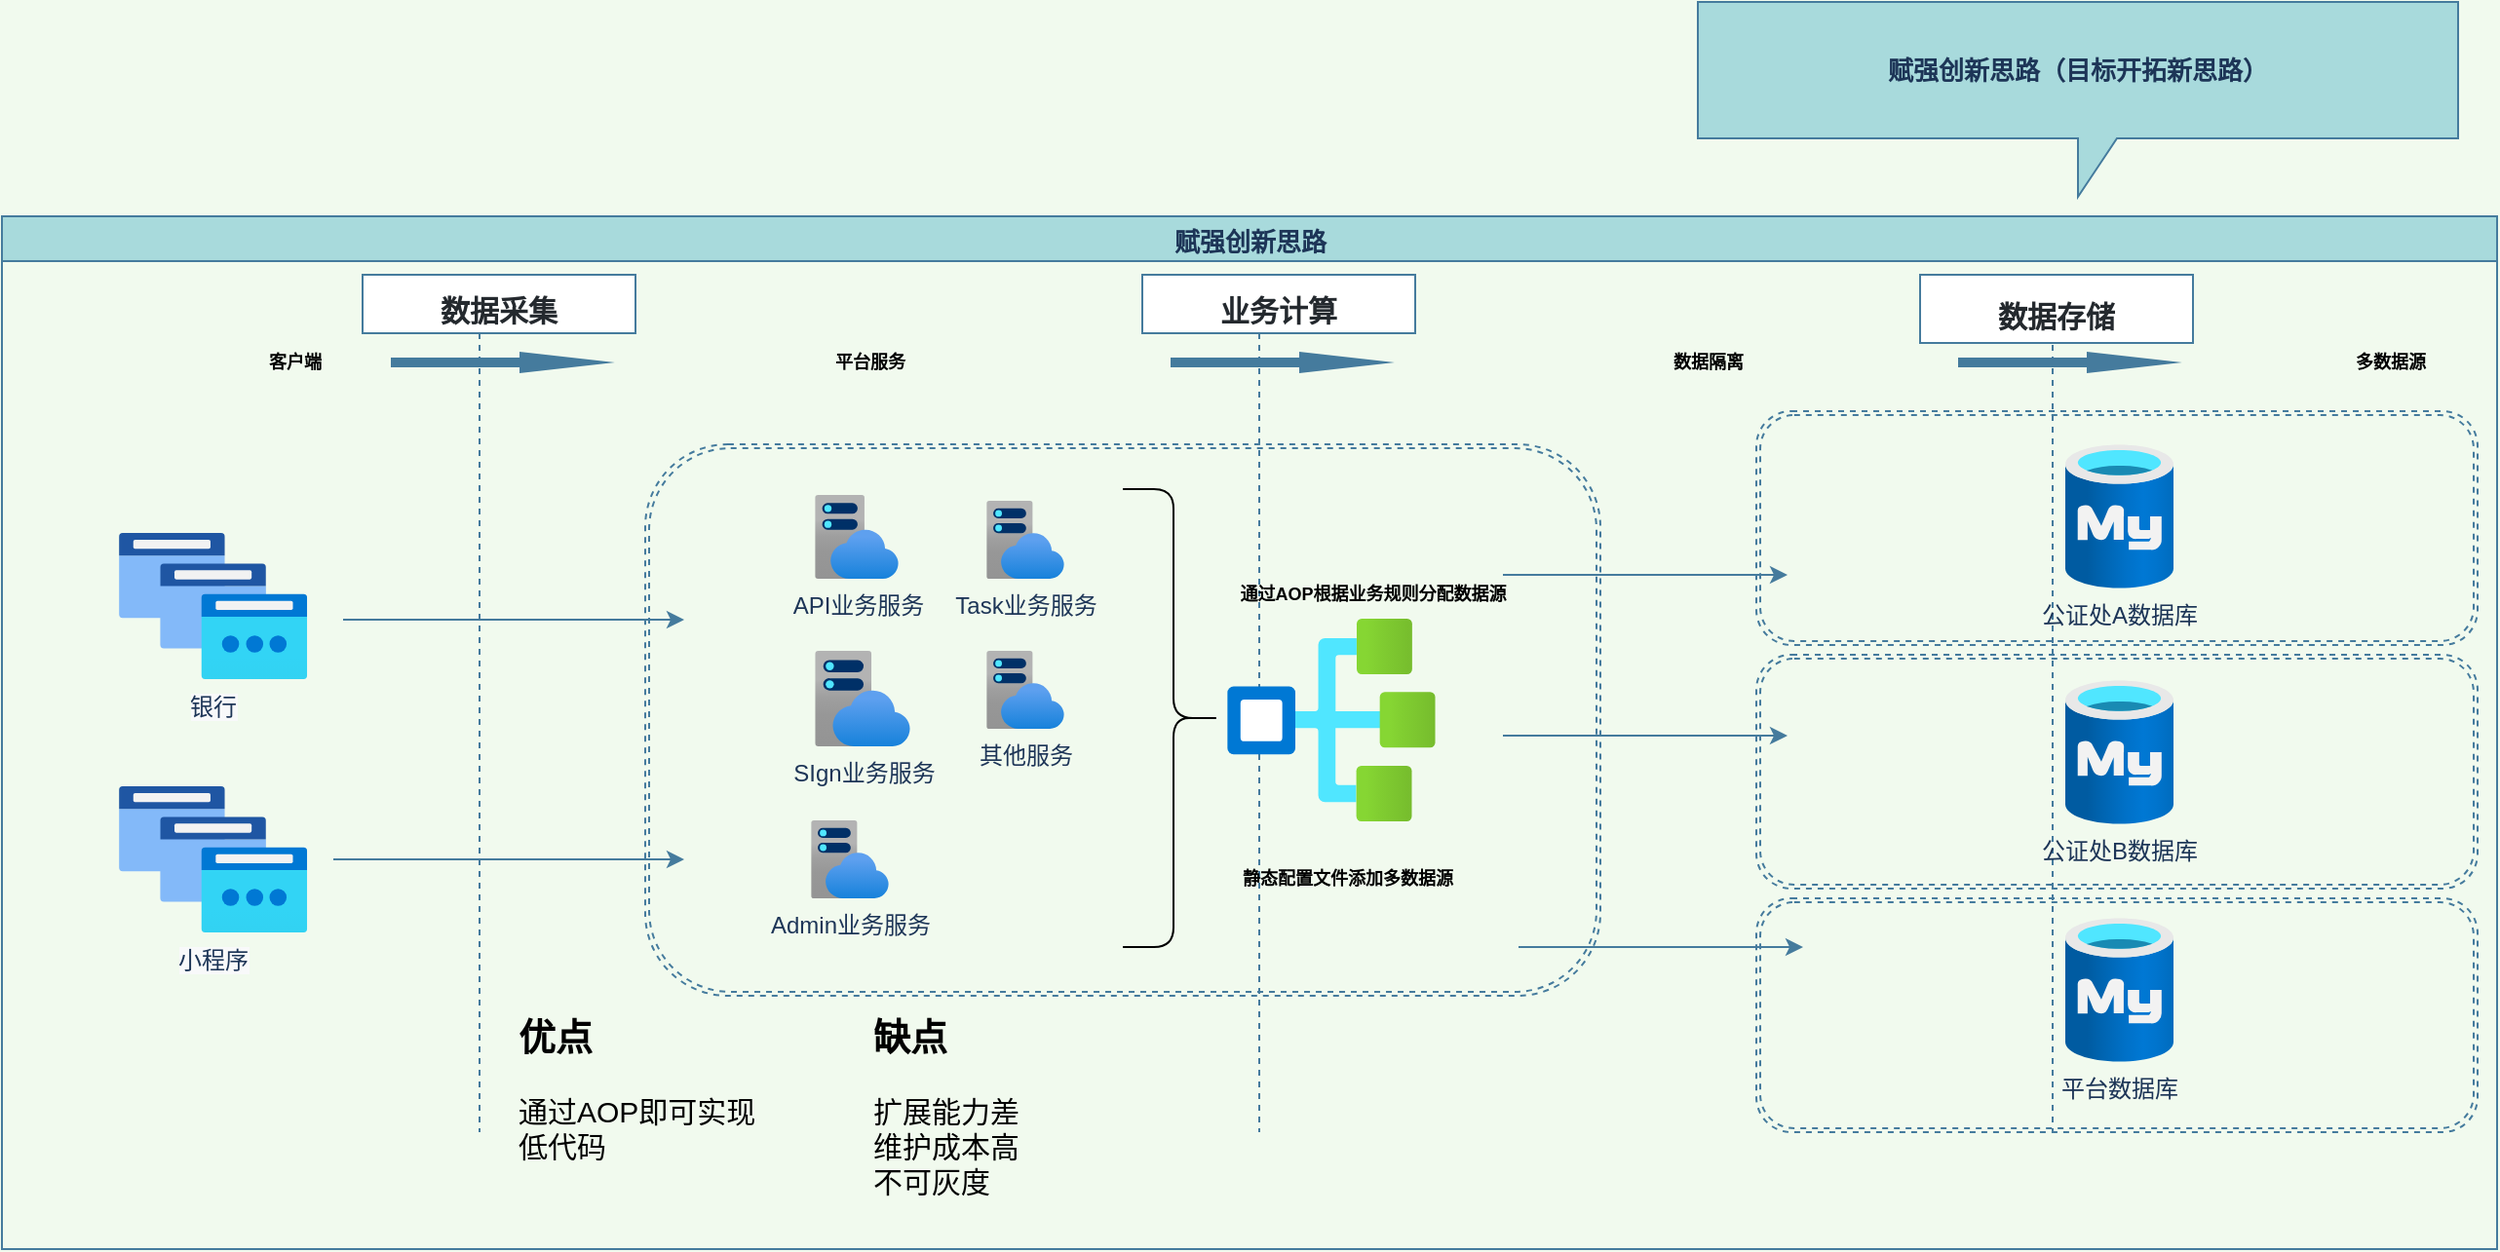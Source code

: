 <mxfile version="17.4.5" type="github">
  <diagram id="TbiD-q-UGumEZRIeGAm7" name="Page-1">
    <mxGraphModel dx="1422" dy="762" grid="1" gridSize="10" guides="1" tooltips="1" connect="1" arrows="1" fold="1" page="1" pageScale="1" pageWidth="1600" pageHeight="900" background="#F1FAEE" math="0" shadow="0">
      <root>
        <mxCell id="0" />
        <mxCell id="1" parent="0" />
        <mxCell id="BwnNk-bN0UJ1PFzcUmui-1" value="&lt;div&gt;&lt;span style=&quot;font-family: &amp;#34;larkhacksafarifont&amp;#34; , &amp;#34;larkemojifont&amp;#34; , &amp;#34;larkchinesequote&amp;#34; , , &amp;#34;blinkmacsystemfont&amp;#34; , &amp;#34;helvetica neue&amp;#34; , &amp;#34;arial&amp;#34; , &amp;#34;segoe ui&amp;#34; , &amp;#34;pingfang sc&amp;#34; , &amp;#34;microsoft yahei&amp;#34; , &amp;#34;hiragino sans gb&amp;#34; , sans-serif , &amp;#34;apple color emoji&amp;#34; , &amp;#34;segoe ui emoji&amp;#34; , &amp;#34;segoe ui symbol&amp;#34; , &amp;#34;noto color emoji&amp;#34;&quot;&gt;&lt;span style=&quot;font-size: 13px&quot;&gt;赋强创新思路&lt;/span&gt;&lt;/span&gt;&lt;/div&gt;" style="swimlane;labelBackgroundColor=none;labelBorderColor=none;fontSize=16;fillColor=#A8DADC;html=1;strokeColor=#457B9D;fontColor=#1D3557;" vertex="1" parent="1">
          <mxGeometry x="30" y="150" width="1280" height="530" as="geometry">
            <mxRectangle x="30" y="150" width="160" height="23" as="alternateBounds" />
          </mxGeometry>
        </mxCell>
        <mxCell id="BwnNk-bN0UJ1PFzcUmui-2" value="" style="shape=ext;double=1;rounded=1;whiteSpace=wrap;html=1;dashed=1;labelBackgroundColor=none;sketch=0;fontSize=14;fontColor=#000000;strokeColor=#457B9D;fillColor=none;" vertex="1" parent="BwnNk-bN0UJ1PFzcUmui-1">
          <mxGeometry x="900" y="350" width="370" height="120" as="geometry" />
        </mxCell>
        <mxCell id="BwnNk-bN0UJ1PFzcUmui-3" value="" style="shape=ext;double=1;rounded=1;whiteSpace=wrap;html=1;dashed=1;labelBackgroundColor=none;sketch=0;fontSize=14;fontColor=#000000;strokeColor=#457B9D;fillColor=none;labelPosition=center;verticalLabelPosition=top;align=center;verticalAlign=bottom;" vertex="1" parent="BwnNk-bN0UJ1PFzcUmui-1">
          <mxGeometry x="330" y="117" width="490" height="283" as="geometry" />
        </mxCell>
        <mxCell id="BwnNk-bN0UJ1PFzcUmui-4" value="" style="shape=ext;double=1;rounded=1;whiteSpace=wrap;html=1;dashed=1;labelBackgroundColor=none;sketch=0;fontSize=14;fontColor=#000000;strokeColor=#457B9D;fillColor=none;" vertex="1" parent="BwnNk-bN0UJ1PFzcUmui-1">
          <mxGeometry x="900" y="100" width="370" height="120" as="geometry" />
        </mxCell>
        <mxCell id="BwnNk-bN0UJ1PFzcUmui-5" value="" style="shape=ext;double=1;rounded=1;whiteSpace=wrap;html=1;dashed=1;labelBackgroundColor=none;sketch=0;fontSize=14;fontColor=#000000;strokeColor=#457B9D;fillColor=none;" vertex="1" parent="BwnNk-bN0UJ1PFzcUmui-1">
          <mxGeometry x="900" y="225" width="370" height="120" as="geometry" />
        </mxCell>
        <mxCell id="BwnNk-bN0UJ1PFzcUmui-6" value="" style="line;strokeWidth=1;direction=south;html=1;strokeColor=#457B9D;dashed=1;labelBackgroundColor=#F1FAEE;fillColor=#A8DADC;fontColor=#1D3557;" vertex="1" parent="BwnNk-bN0UJ1PFzcUmui-1">
          <mxGeometry x="240" y="60" width="10" height="410" as="geometry" />
        </mxCell>
        <mxCell id="BwnNk-bN0UJ1PFzcUmui-7" value="" style="line;strokeWidth=1;direction=south;html=1;strokeColor=#457B9D;dashed=1;labelBackgroundColor=#F1FAEE;fillColor=#A8DADC;fontColor=#1D3557;" vertex="1" parent="BwnNk-bN0UJ1PFzcUmui-1">
          <mxGeometry x="1047" y="60" width="10" height="410" as="geometry" />
        </mxCell>
        <mxCell id="BwnNk-bN0UJ1PFzcUmui-8" value="" style="line;strokeWidth=1;direction=south;html=1;strokeColor=#457B9D;dashed=1;labelBackgroundColor=#F1FAEE;fillColor=#A8DADC;fontColor=#1D3557;" vertex="1" parent="BwnNk-bN0UJ1PFzcUmui-1">
          <mxGeometry x="640" y="60" width="10" height="410" as="geometry" />
        </mxCell>
        <mxCell id="BwnNk-bN0UJ1PFzcUmui-9" value="公证处A数据库" style="aspect=fixed;html=1;points=[];align=center;image;fontSize=12;image=img/lib/azure2/databases/Azure_Database_MySQL_Server.svg;labelBackgroundColor=none;fillColor=#A8DADC;strokeColor=#457B9D;fontColor=#1D3557;" vertex="1" parent="BwnNk-bN0UJ1PFzcUmui-1">
          <mxGeometry x="1058.5" y="117" width="55.5" height="74" as="geometry" />
        </mxCell>
        <mxCell id="BwnNk-bN0UJ1PFzcUmui-10" value="公证处B数据库" style="aspect=fixed;html=1;points=[];align=center;image;fontSize=12;image=img/lib/azure2/databases/Azure_Database_MySQL_Server.svg;labelBackgroundColor=none;fillColor=#A8DADC;strokeColor=#457B9D;fontColor=#1D3557;" vertex="1" parent="BwnNk-bN0UJ1PFzcUmui-1">
          <mxGeometry x="1058.5" y="238" width="55.5" height="74" as="geometry" />
        </mxCell>
        <mxCell id="BwnNk-bN0UJ1PFzcUmui-11" value="&lt;span&gt;平台数据库&lt;/span&gt;" style="aspect=fixed;html=1;points=[];align=center;image;fontSize=12;image=img/lib/azure2/databases/Azure_Database_MySQL_Server.svg;labelBackgroundColor=none;fillColor=#A8DADC;strokeColor=#457B9D;fontColor=#1D3557;" vertex="1" parent="BwnNk-bN0UJ1PFzcUmui-1">
          <mxGeometry x="1058.5" y="360" width="55.5" height="74" as="geometry" />
        </mxCell>
        <mxCell id="BwnNk-bN0UJ1PFzcUmui-12" value="" style="shape=singleArrow;whiteSpace=wrap;html=1;arrowWidth=0.4;arrowSize=0.4;rounded=0;sketch=0;fontColor=#1D3557;strokeColor=#457B9D;fillColor=#457B9D;" vertex="1" parent="BwnNk-bN0UJ1PFzcUmui-1">
          <mxGeometry x="200" y="70" width="110" height="10" as="geometry" />
        </mxCell>
        <mxCell id="BwnNk-bN0UJ1PFzcUmui-13" value="&lt;span style=&quot;font-size: 9px&quot;&gt;客户端&lt;/span&gt;" style="text;html=1;align=center;verticalAlign=middle;resizable=0;points=[];autosize=1;strokeColor=none;fillColor=none;fontColor=#000000;fontStyle=1;fontSize=9;" vertex="1" parent="BwnNk-bN0UJ1PFzcUmui-1">
          <mxGeometry x="125" y="65" width="50" height="20" as="geometry" />
        </mxCell>
        <mxCell id="BwnNk-bN0UJ1PFzcUmui-14" value="&lt;h3 style=&quot;padding: 0px ; margin: 24px 0px 16px ; box-sizing: border-box ; font-size: 1.25em ; line-height: 1.25 ; color: rgb(36 , 41 , 46) ; font-family: , &amp;#34;blinkmacsystemfont&amp;#34; , &amp;#34;segoe ui&amp;#34; , &amp;#34;helvetica&amp;#34; , &amp;#34;arial&amp;#34; , sans-serif , &amp;#34;apple color emoji&amp;#34; , &amp;#34;segoe ui emoji&amp;#34; , &amp;#34;segoe ui symbol&amp;#34;&quot;&gt;数据采集&lt;/h3&gt;" style="whiteSpace=wrap;html=1;rounded=0;sketch=0;fontColor=#1D3557;strokeColor=#457B9D;fillColor=#FFFFFF;labelBackgroundColor=none;" vertex="1" parent="BwnNk-bN0UJ1PFzcUmui-1">
          <mxGeometry x="185" y="30" width="140" height="30" as="geometry" />
        </mxCell>
        <mxCell id="BwnNk-bN0UJ1PFzcUmui-15" value="" style="shape=singleArrow;whiteSpace=wrap;html=1;arrowWidth=0.4;arrowSize=0.4;rounded=0;sketch=0;fontColor=#1D3557;strokeColor=#457B9D;fillColor=#457B9D;" vertex="1" parent="BwnNk-bN0UJ1PFzcUmui-1">
          <mxGeometry x="600" y="70" width="110" height="10" as="geometry" />
        </mxCell>
        <mxCell id="BwnNk-bN0UJ1PFzcUmui-16" value="&lt;h3 style=&quot;padding: 0px ; margin: 24px 0px 16px ; box-sizing: border-box ; font-size: 1.25em ; line-height: 1.25 ; color: rgb(36 , 41 , 46) ; font-family: , &amp;#34;blinkmacsystemfont&amp;#34; , &amp;#34;segoe ui&amp;#34; , &amp;#34;helvetica&amp;#34; , &amp;#34;arial&amp;#34; , sans-serif , &amp;#34;apple color emoji&amp;#34; , &amp;#34;segoe ui emoji&amp;#34; , &amp;#34;segoe ui symbol&amp;#34;&quot;&gt;业务计算&lt;/h3&gt;" style="whiteSpace=wrap;html=1;rounded=0;sketch=0;fontColor=#1D3557;strokeColor=#457B9D;fillColor=#FFFFFF;" vertex="1" parent="BwnNk-bN0UJ1PFzcUmui-1">
          <mxGeometry x="585" y="30" width="140" height="30" as="geometry" />
        </mxCell>
        <mxCell id="BwnNk-bN0UJ1PFzcUmui-17" value="" style="shape=singleArrow;whiteSpace=wrap;html=1;arrowWidth=0.4;arrowSize=0.4;rounded=0;sketch=0;fontColor=#1D3557;strokeColor=#457B9D;fillColor=#457B9D;" vertex="1" parent="BwnNk-bN0UJ1PFzcUmui-1">
          <mxGeometry x="1004" y="70" width="110" height="10" as="geometry" />
        </mxCell>
        <mxCell id="BwnNk-bN0UJ1PFzcUmui-18" value="&lt;h3 style=&quot;padding: 0px ; margin: 24px 0px 16px ; box-sizing: border-box ; font-size: 1.25em ; line-height: 1.25 ; color: rgb(36 , 41 , 46) ; font-family: , &amp;#34;blinkmacsystemfont&amp;#34; , &amp;#34;segoe ui&amp;#34; , &amp;#34;helvetica&amp;#34; , &amp;#34;arial&amp;#34; , sans-serif , &amp;#34;apple color emoji&amp;#34; , &amp;#34;segoe ui emoji&amp;#34; , &amp;#34;segoe ui symbol&amp;#34;&quot;&gt;数据存储&lt;/h3&gt;" style="whiteSpace=wrap;html=1;rounded=0;sketch=0;fontColor=#1D3557;strokeColor=#457B9D;fillColor=#FFFFFF;" vertex="1" parent="BwnNk-bN0UJ1PFzcUmui-1">
          <mxGeometry x="984" y="30" width="140" height="35" as="geometry" />
        </mxCell>
        <mxCell id="BwnNk-bN0UJ1PFzcUmui-19" value="API业务服务" style="aspect=fixed;html=1;points=[];align=center;image;fontSize=12;image=img/lib/azure2/app_services/App_Service_Plans.svg;rounded=0;sketch=0;fontColor=#1D3557;strokeColor=#457B9D;fillColor=#A8DADC;labelBackgroundColor=none;" vertex="1" parent="BwnNk-bN0UJ1PFzcUmui-1">
          <mxGeometry x="417" y="143" width="43" height="43" as="geometry" />
        </mxCell>
        <mxCell id="BwnNk-bN0UJ1PFzcUmui-20" value="平台服务" style="text;html=1;align=center;verticalAlign=middle;resizable=0;points=[];autosize=1;strokeColor=none;fillColor=none;fontColor=#000000;fontStyle=1;fontSize=9;" vertex="1" parent="BwnNk-bN0UJ1PFzcUmui-1">
          <mxGeometry x="415" y="65" width="60" height="20" as="geometry" />
        </mxCell>
        <mxCell id="BwnNk-bN0UJ1PFzcUmui-21" value="&lt;font style=&quot;font-size: 9px&quot;&gt;数据隔离&lt;/font&gt;" style="text;html=1;align=center;verticalAlign=middle;resizable=0;points=[];autosize=1;strokeColor=none;fillColor=none;fontColor=#000000;fontStyle=1;fontSize=9;" vertex="1" parent="BwnNk-bN0UJ1PFzcUmui-1">
          <mxGeometry x="845" y="65" width="60" height="20" as="geometry" />
        </mxCell>
        <mxCell id="BwnNk-bN0UJ1PFzcUmui-22" value="&lt;span style=&quot;font-size: 9px;&quot;&gt;多数据源&lt;/span&gt;" style="text;html=1;align=center;verticalAlign=middle;resizable=0;points=[];autosize=1;strokeColor=none;fillColor=none;fontColor=#000000;fontStyle=1;fontSize=9;" vertex="1" parent="BwnNk-bN0UJ1PFzcUmui-1">
          <mxGeometry x="1195" y="65" width="60" height="20" as="geometry" />
        </mxCell>
        <mxCell id="BwnNk-bN0UJ1PFzcUmui-23" value="" style="edgeStyle=orthogonalEdgeStyle;curved=0;rounded=1;sketch=0;orthogonalLoop=1;jettySize=auto;html=1;fontSize=19;fontColor=#000000;strokeColor=#457B9D;fillColor=#A8DADC;" edge="1" parent="BwnNk-bN0UJ1PFzcUmui-1">
          <mxGeometry relative="1" as="geometry">
            <mxPoint x="770" y="266.5" as="sourcePoint" />
            <mxPoint x="916" y="266.5" as="targetPoint" />
          </mxGeometry>
        </mxCell>
        <mxCell id="BwnNk-bN0UJ1PFzcUmui-24" value="" style="edgeStyle=orthogonalEdgeStyle;curved=0;rounded=1;sketch=0;orthogonalLoop=1;jettySize=auto;html=1;fontSize=19;fontColor=#000000;strokeColor=#457B9D;fillColor=#A8DADC;" edge="1" parent="BwnNk-bN0UJ1PFzcUmui-1">
          <mxGeometry relative="1" as="geometry">
            <mxPoint x="778" y="375" as="sourcePoint" />
            <mxPoint x="924" y="375" as="targetPoint" />
          </mxGeometry>
        </mxCell>
        <mxCell id="BwnNk-bN0UJ1PFzcUmui-25" value="&lt;span style=&quot;color: rgb(29 , 53 , 87) ; background-color: rgb(248 , 249 , 250)&quot;&gt;银行&lt;/span&gt;" style="aspect=fixed;html=1;points=[];align=center;image;fontSize=12;image=img/lib/azure2/networking/IP_Groups.svg;rounded=0;sketch=0;fontColor=#000000;strokeColor=#457B9D;fillColor=none;" vertex="1" parent="BwnNk-bN0UJ1PFzcUmui-1">
          <mxGeometry x="60" y="162.5" width="96.64" height="75" as="geometry" />
        </mxCell>
        <mxCell id="BwnNk-bN0UJ1PFzcUmui-26" value="" style="edgeStyle=orthogonalEdgeStyle;curved=0;rounded=1;sketch=0;orthogonalLoop=1;jettySize=auto;html=1;fontSize=19;fontColor=#000000;strokeColor=#457B9D;fillColor=#A8DADC;" edge="1" parent="BwnNk-bN0UJ1PFzcUmui-1">
          <mxGeometry relative="1" as="geometry">
            <mxPoint x="175" y="207" as="sourcePoint" />
            <mxPoint x="350" y="207" as="targetPoint" />
          </mxGeometry>
        </mxCell>
        <mxCell id="BwnNk-bN0UJ1PFzcUmui-27" value="&lt;span style=&quot;color: rgb(29 , 53 , 87) ; background-color: rgb(248 , 249 , 250)&quot;&gt;小程序&lt;/span&gt;" style="aspect=fixed;html=1;points=[];align=center;image;fontSize=12;image=img/lib/azure2/networking/IP_Groups.svg;rounded=0;sketch=0;fontColor=#000000;strokeColor=#457B9D;fillColor=none;" vertex="1" parent="BwnNk-bN0UJ1PFzcUmui-1">
          <mxGeometry x="60" y="292.5" width="96.64" height="75" as="geometry" />
        </mxCell>
        <mxCell id="BwnNk-bN0UJ1PFzcUmui-28" value="" style="edgeStyle=orthogonalEdgeStyle;curved=0;rounded=1;sketch=0;orthogonalLoop=1;jettySize=auto;html=1;fontSize=19;fontColor=#000000;strokeColor=#457B9D;fillColor=#A8DADC;" edge="1" parent="BwnNk-bN0UJ1PFzcUmui-1">
          <mxGeometry relative="1" as="geometry">
            <mxPoint x="170" y="330" as="sourcePoint" />
            <mxPoint x="350" y="330" as="targetPoint" />
          </mxGeometry>
        </mxCell>
        <mxCell id="BwnNk-bN0UJ1PFzcUmui-29" value="Admin业务服务" style="aspect=fixed;html=1;points=[];align=center;image;fontSize=12;image=img/lib/azure2/app_services/App_Service_Plans.svg;rounded=0;sketch=0;fontColor=#1D3557;strokeColor=#457B9D;fillColor=#A8DADC;labelBackgroundColor=none;" vertex="1" parent="BwnNk-bN0UJ1PFzcUmui-1">
          <mxGeometry x="415" y="310" width="40" height="40" as="geometry" />
        </mxCell>
        <mxCell id="BwnNk-bN0UJ1PFzcUmui-30" value="SIgn业务服务" style="aspect=fixed;html=1;points=[];align=center;image;fontSize=12;image=img/lib/azure2/app_services/App_Service_Plans.svg;rounded=0;sketch=0;fontColor=#1D3557;strokeColor=#457B9D;fillColor=#A8DADC;labelBackgroundColor=none;" vertex="1" parent="BwnNk-bN0UJ1PFzcUmui-1">
          <mxGeometry x="417" y="223" width="49" height="49" as="geometry" />
        </mxCell>
        <mxCell id="BwnNk-bN0UJ1PFzcUmui-31" value="" style="aspect=fixed;html=1;points=[];align=left;image;fontSize=12;image=img/lib/azure2/general/Workflow.svg;rotation=-90;labelPosition=right;verticalLabelPosition=middle;verticalAlign=top;horizontal=0;" vertex="1" parent="BwnNk-bN0UJ1PFzcUmui-1">
          <mxGeometry x="630" y="205" width="103.95" height="107" as="geometry" />
        </mxCell>
        <mxCell id="BwnNk-bN0UJ1PFzcUmui-32" value="Task业务服务" style="aspect=fixed;html=1;points=[];align=center;image;fontSize=12;image=img/lib/azure2/app_services/App_Service_Plans.svg;rounded=0;sketch=0;fontColor=#1D3557;strokeColor=#457B9D;fillColor=#A8DADC;labelBackgroundColor=none;" vertex="1" parent="BwnNk-bN0UJ1PFzcUmui-1">
          <mxGeometry x="505" y="146" width="40" height="40" as="geometry" />
        </mxCell>
        <mxCell id="BwnNk-bN0UJ1PFzcUmui-33" value="其他服务" style="aspect=fixed;html=1;points=[];align=center;image;fontSize=12;image=img/lib/azure2/app_services/App_Service_Plans.svg;rounded=0;sketch=0;fontColor=#1D3557;strokeColor=#457B9D;fillColor=#A8DADC;labelBackgroundColor=none;" vertex="1" parent="BwnNk-bN0UJ1PFzcUmui-1">
          <mxGeometry x="505" y="223" width="40" height="40" as="geometry" />
        </mxCell>
        <mxCell id="BwnNk-bN0UJ1PFzcUmui-34" value="" style="edgeStyle=orthogonalEdgeStyle;curved=0;rounded=1;sketch=0;orthogonalLoop=1;jettySize=auto;html=1;fontSize=19;fontColor=#000000;strokeColor=#457B9D;fillColor=#A8DADC;" edge="1" parent="BwnNk-bN0UJ1PFzcUmui-1">
          <mxGeometry relative="1" as="geometry">
            <mxPoint x="770" y="184" as="sourcePoint" />
            <mxPoint x="916" y="184" as="targetPoint" />
          </mxGeometry>
        </mxCell>
        <mxCell id="BwnNk-bN0UJ1PFzcUmui-35" value="通过AOP根据业务规则分配数据源" style="text;html=1;align=center;verticalAlign=middle;resizable=0;points=[];autosize=1;strokeColor=none;fillColor=none;fontColor=#000000;fontStyle=1;fontSize=9;" vertex="1" parent="BwnNk-bN0UJ1PFzcUmui-1">
          <mxGeometry x="603" y="184" width="200" height="20" as="geometry" />
        </mxCell>
        <mxCell id="BwnNk-bN0UJ1PFzcUmui-36" value="" style="shape=curlyBracket;whiteSpace=wrap;html=1;rounded=1;flipH=1;labelBackgroundColor=none;sketch=0;fontSize=19;fontColor=#000000;strokeColor=#000000;fillColor=none;" vertex="1" parent="BwnNk-bN0UJ1PFzcUmui-1">
          <mxGeometry x="575" y="140" width="52" height="235" as="geometry" />
        </mxCell>
        <mxCell id="BwnNk-bN0UJ1PFzcUmui-37" value="静态配置文件添加多数据源" style="text;html=1;align=center;verticalAlign=middle;resizable=0;points=[];autosize=1;strokeColor=none;fillColor=none;fontColor=#000000;fontStyle=1;fontSize=9;" vertex="1" parent="BwnNk-bN0UJ1PFzcUmui-1">
          <mxGeometry x="610" y="330" width="160" height="20" as="geometry" />
        </mxCell>
        <mxCell id="BwnNk-bN0UJ1PFzcUmui-38" value="&lt;h1&gt;&lt;font style=&quot;font-size: 19px&quot;&gt;优点&lt;/font&gt;&lt;/h1&gt;&lt;p style=&quot;font-size: 15px&quot;&gt;通过AOP即可实现&lt;br&gt;低代码&lt;/p&gt;" style="text;html=1;strokeColor=none;fillColor=none;spacing=5;spacingTop=-20;whiteSpace=wrap;overflow=hidden;rounded=0;" vertex="1" parent="BwnNk-bN0UJ1PFzcUmui-1">
          <mxGeometry x="260" y="400" width="170" height="110" as="geometry" />
        </mxCell>
        <mxCell id="BwnNk-bN0UJ1PFzcUmui-39" value="&lt;h1&gt;&lt;font style=&quot;font-size: 19px&quot;&gt;缺点&lt;/font&gt;&lt;/h1&gt;&lt;p style=&quot;font-size: 15px&quot;&gt;&lt;font style=&quot;font-size: 15px&quot;&gt;扩展能力差&lt;br&gt;维护成本高&lt;br&gt;&lt;/font&gt;&lt;span&gt;不可灰度&lt;br&gt;&lt;/span&gt;&lt;span style=&quot;color: rgba(0 , 0 , 0 , 0) ; font-family: monospace ; font-size: 0px&quot;&gt;%3CmxGraphModel%3E%3Croot%3E%3CmxCell%20id%3D%220%22%2F%3E%3CmxCell%20id%3D%221%22%20parent%3D%220%22%2F%3E%3CmxCell%20id%3D%222%22%20value%3D%22%26lt%3Bh1%26gt%3B%E4%BC%98%E7%82%B9%26lt%3B%2Fh1%26gt%3B%26lt%3Bp%26gt%3B%E9%80%9A%E8%BF%87AOP%E5%8F%AF%E4%BB%A5%E5%AE%8C%E6%88%90%26lt%3B%2Fp%26gt%3B%22%20style%3D%22text%3Bhtml%3D1%3BstrokeColor%3Dnone%3BfillColor%3Dnone%3Bspacing%3D5%3BspacingTop%3D-20%3BwhiteSpace%3Dwrap%3Boverflow%3Dhidden%3Brounded%3D0%3B%22%20vertex%3D%221%22%20parent%3D%221%22%3E%3CmxGeometry%20x%3D%22320%22%20y%3D%22570%22%20width%3D%22185%22%20height%3D%22100%22%20as%3D%22geometry%22%2F%3E%3C%2FmxCell%3E%3C%2Froot%3E%3C%2FmxGraphModel%12&lt;/span&gt;&lt;/p&gt;" style="text;html=1;strokeColor=none;fillColor=none;spacing=5;spacingTop=-20;whiteSpace=wrap;overflow=hidden;rounded=0;" vertex="1" parent="BwnNk-bN0UJ1PFzcUmui-1">
          <mxGeometry x="442" y="400" width="185" height="110" as="geometry" />
        </mxCell>
        <mxCell id="BwnNk-bN0UJ1PFzcUmui-40" value="&lt;div&gt;&lt;span style=&quot;font-size: 13px ; font-family: &amp;#34;larkhacksafarifont&amp;#34; , &amp;#34;larkemojifont&amp;#34; , &amp;#34;larkchinesequote&amp;#34; , , &amp;#34;blinkmacsystemfont&amp;#34; , &amp;#34;helvetica neue&amp;#34; , &amp;#34;arial&amp;#34; , &amp;#34;segoe ui&amp;#34; , &amp;#34;pingfang sc&amp;#34; , &amp;#34;microsoft yahei&amp;#34; , &amp;#34;hiragino sans gb&amp;#34; , sans-serif , &amp;#34;apple color emoji&amp;#34; , &amp;#34;segoe ui emoji&amp;#34; , &amp;#34;segoe ui symbol&amp;#34; , &amp;#34;noto color emoji&amp;#34;&quot;&gt;赋强创新思路&lt;/span&gt;&lt;span style=&quot;font-family: &amp;#34;larkhacksafarifont&amp;#34; , &amp;#34;larkemojifont&amp;#34; , &amp;#34;larkchinesequote&amp;#34; , , &amp;#34;blinkmacsystemfont&amp;#34; , &amp;#34;helvetica neue&amp;#34; , &amp;#34;arial&amp;#34; , &amp;#34;segoe ui&amp;#34; , &amp;#34;pingfang sc&amp;#34; , &amp;#34;microsoft yahei&amp;#34; , &amp;#34;hiragino sans gb&amp;#34; , sans-serif , &amp;#34;apple color emoji&amp;#34; , &amp;#34;segoe ui emoji&amp;#34; , &amp;#34;segoe ui symbol&amp;#34; , &amp;#34;noto color emoji&amp;#34;&quot;&gt;&lt;span style=&quot;font-size: 13px&quot;&gt;（目标开拓新思路）&lt;/span&gt;&lt;/span&gt;&lt;/div&gt;" style="shape=callout;whiteSpace=wrap;html=1;perimeter=calloutPerimeter;labelBackgroundColor=none;labelBorderColor=none;fontSize=14;fillColor=#A8DADC;strokeColor=#457B9D;fontColor=#1D3557;fontStyle=1" vertex="1" parent="1">
          <mxGeometry x="900" y="40" width="390" height="100" as="geometry" />
        </mxCell>
      </root>
    </mxGraphModel>
  </diagram>
</mxfile>
